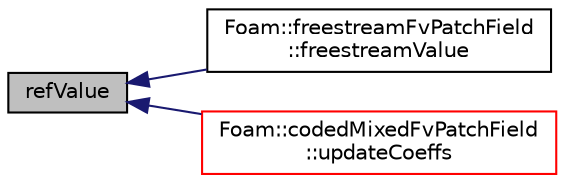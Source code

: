 digraph "refValue"
{
  bgcolor="transparent";
  edge [fontname="Helvetica",fontsize="10",labelfontname="Helvetica",labelfontsize="10"];
  node [fontname="Helvetica",fontsize="10",shape=record];
  rankdir="LR";
  Node1 [label="refValue",height=0.2,width=0.4,color="black", fillcolor="grey75", style="filled", fontcolor="black"];
  Node1 -> Node2 [dir="back",color="midnightblue",fontsize="10",style="solid",fontname="Helvetica"];
  Node2 [label="Foam::freestreamFvPatchField\l::freestreamValue",height=0.2,width=0.4,color="black",URL="$a00876.html#a54a4575e3367c8c9e9896ba801fccc52"];
  Node1 -> Node3 [dir="back",color="midnightblue",fontsize="10",style="solid",fontname="Helvetica"];
  Node3 [label="Foam::codedMixedFvPatchField\l::updateCoeffs",height=0.2,width=0.4,color="red",URL="$a00304.html#a7e24eafac629d3733181cd942d4c902f",tooltip="Update the coefficients associated with the patch field. "];
}
